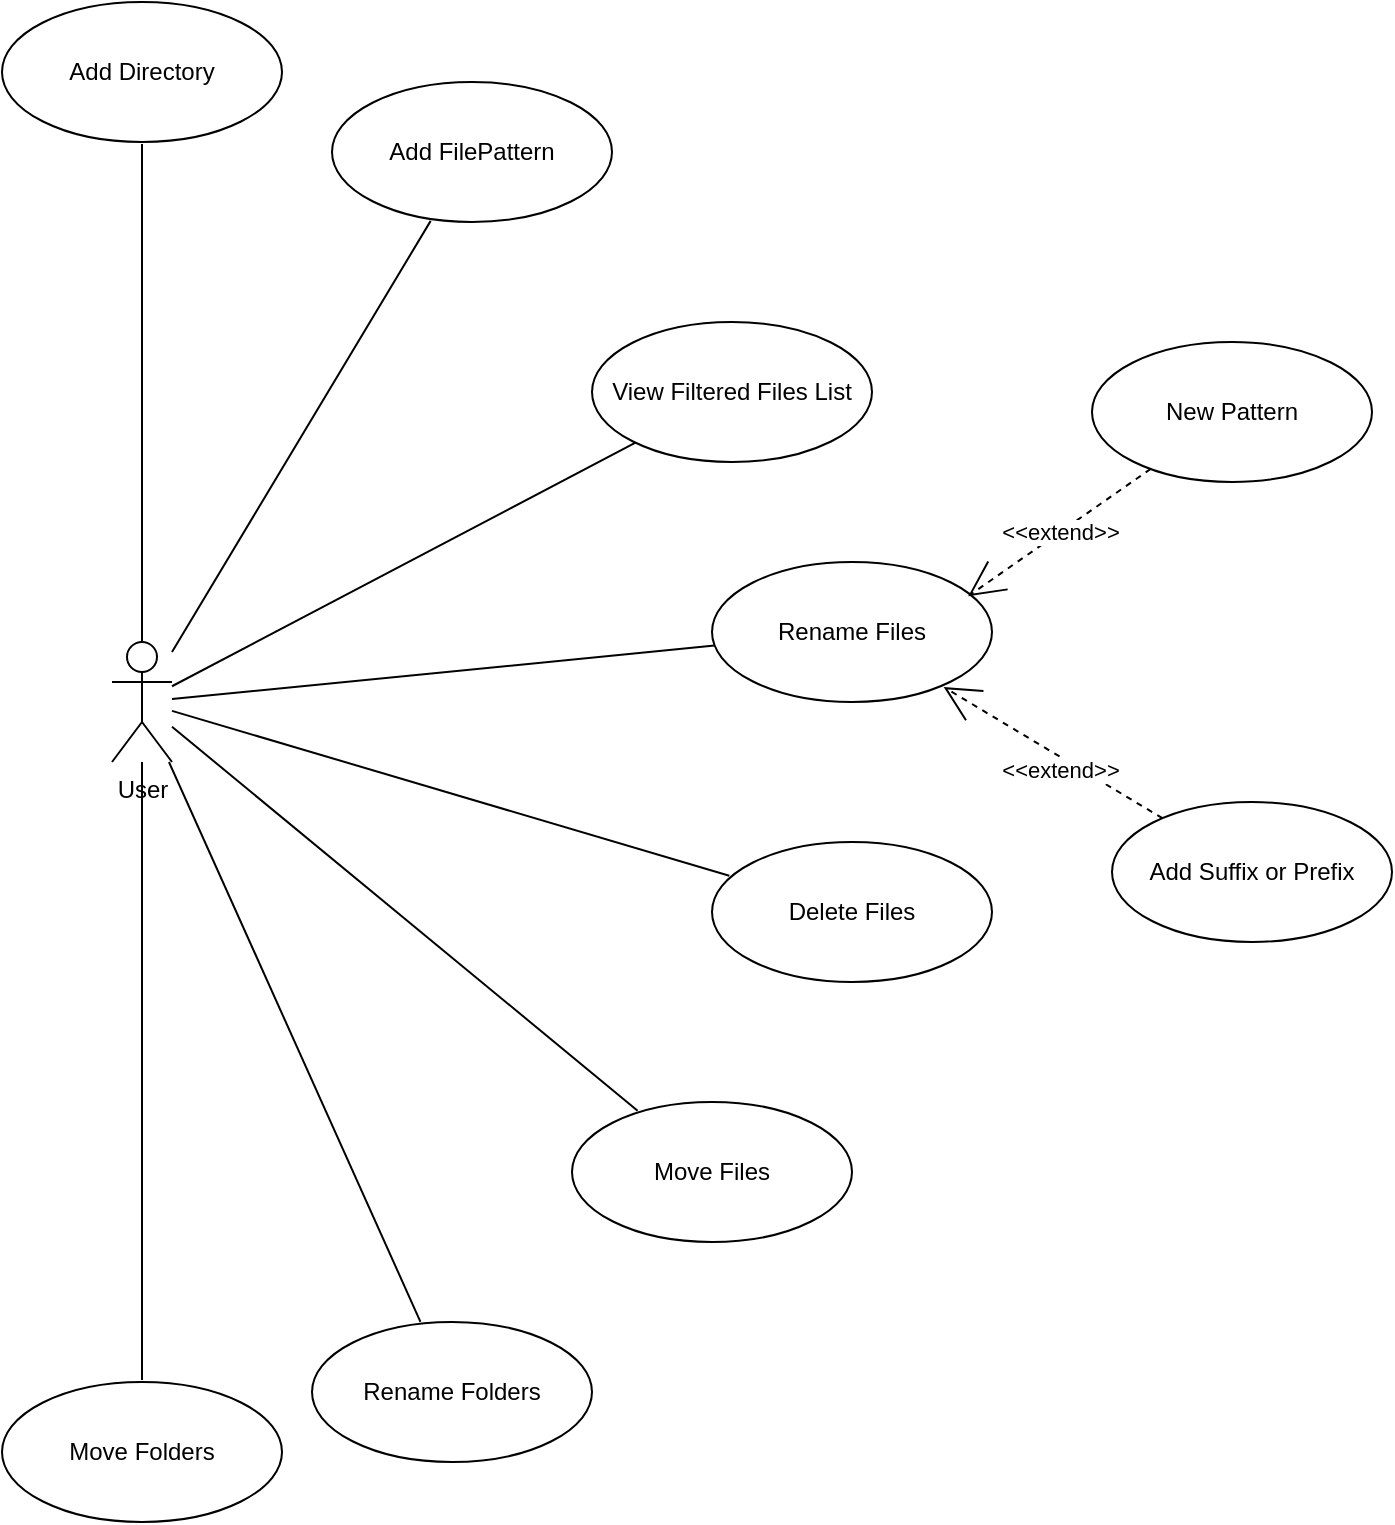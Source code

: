 <mxfile version="21.6.8" type="device">
  <diagram id="-PsGgc9VmzoPEk__EC2H" name="Page-1">
    <mxGraphModel dx="968" dy="596" grid="1" gridSize="10" guides="1" tooltips="1" connect="1" arrows="1" fold="1" page="1" pageScale="1" pageWidth="850" pageHeight="1100" math="0" shadow="0">
      <root>
        <mxCell id="0" />
        <mxCell id="1" parent="0" />
        <mxCell id="6" style="edgeStyle=none;html=1;endArrow=none;endFill=0;" parent="1" source="2" target="7" edge="1">
          <mxGeometry relative="1" as="geometry">
            <mxPoint x="240" y="305" as="targetPoint" />
          </mxGeometry>
        </mxCell>
        <mxCell id="13" style="edgeStyle=none;html=1;endArrow=none;endFill=0;endSize=16;targetPerimeterSpacing=1;" parent="1" source="2" target="12" edge="1">
          <mxGeometry relative="1" as="geometry" />
        </mxCell>
        <mxCell id="16" style="edgeStyle=none;html=1;endArrow=none;endFill=0;endSize=16;targetPerimeterSpacing=1;" parent="1" source="2" target="14" edge="1">
          <mxGeometry relative="1" as="geometry" />
        </mxCell>
        <mxCell id="17" style="edgeStyle=none;html=1;endArrow=none;endFill=0;endSize=16;targetPerimeterSpacing=1;" parent="1" source="2" target="15" edge="1">
          <mxGeometry relative="1" as="geometry" />
        </mxCell>
        <mxCell id="22" style="edgeStyle=none;html=1;endArrow=none;endFill=0;endSize=16;targetPerimeterSpacing=1;" parent="1" source="2" target="20" edge="1">
          <mxGeometry relative="1" as="geometry" />
        </mxCell>
        <mxCell id="23" style="edgeStyle=none;html=1;endArrow=none;endFill=0;endSize=16;targetPerimeterSpacing=1;" parent="1" source="2" target="19" edge="1">
          <mxGeometry relative="1" as="geometry" />
        </mxCell>
        <mxCell id="24" style="edgeStyle=none;html=1;endArrow=none;endFill=0;endSize=16;targetPerimeterSpacing=1;" parent="1" source="2" target="18" edge="1">
          <mxGeometry relative="1" as="geometry" />
        </mxCell>
        <mxCell id="cS2rrbCAkiv21liBk-sJ-31" style="edgeStyle=none;curved=1;rounded=0;orthogonalLoop=1;jettySize=auto;html=1;fontSize=12;startSize=8;endSize=8;endArrow=none;endFill=0;" edge="1" parent="1" source="2" target="cS2rrbCAkiv21liBk-sJ-29">
          <mxGeometry relative="1" as="geometry" />
        </mxCell>
        <mxCell id="2" value="User" style="shape=umlActor;verticalLabelPosition=bottom;verticalAlign=top;html=1;" parent="1" vertex="1">
          <mxGeometry x="70" y="410" width="30" height="60" as="geometry" />
        </mxCell>
        <mxCell id="7" value="Rename Files" style="ellipse;whiteSpace=wrap;html=1;" parent="1" vertex="1">
          <mxGeometry x="370" y="370" width="140" height="70" as="geometry" />
        </mxCell>
        <mxCell id="12" value="Move Files" style="ellipse;whiteSpace=wrap;html=1;" parent="1" vertex="1">
          <mxGeometry x="300" y="640" width="140" height="70" as="geometry" />
        </mxCell>
        <mxCell id="14" value="Rename Folders" style="ellipse;whiteSpace=wrap;html=1;" parent="1" vertex="1">
          <mxGeometry x="170" y="750" width="140" height="70" as="geometry" />
        </mxCell>
        <mxCell id="15" value="Move Folders" style="ellipse;whiteSpace=wrap;html=1;" parent="1" vertex="1">
          <mxGeometry x="15" y="780" width="140" height="70" as="geometry" />
        </mxCell>
        <mxCell id="18" value="Add Directory" style="ellipse;whiteSpace=wrap;html=1;" parent="1" vertex="1">
          <mxGeometry x="15" y="90" width="140" height="70" as="geometry" />
        </mxCell>
        <mxCell id="19" value="Add FilePattern" style="ellipse;whiteSpace=wrap;html=1;" parent="1" vertex="1">
          <mxGeometry x="180" y="130" width="140" height="70" as="geometry" />
        </mxCell>
        <mxCell id="20" value="Delete Files" style="ellipse;whiteSpace=wrap;html=1;" parent="1" vertex="1">
          <mxGeometry x="370" y="510" width="140" height="70" as="geometry" />
        </mxCell>
        <mxCell id="27" value="&amp;lt;&amp;lt;extend&amp;gt;&amp;gt;" style="edgeStyle=none;html=1;entryX=0.915;entryY=0.244;entryDx=0;entryDy=0;entryPerimeter=0;endArrow=open;endFill=0;endSize=16;targetPerimeterSpacing=1;dashed=1;" parent="1" source="25" target="7" edge="1">
          <mxGeometry relative="1" as="geometry" />
        </mxCell>
        <mxCell id="25" value="New Pattern" style="ellipse;whiteSpace=wrap;html=1;" parent="1" vertex="1">
          <mxGeometry x="560" y="260" width="140" height="70" as="geometry" />
        </mxCell>
        <mxCell id="28" style="edgeStyle=none;html=1;dashed=1;endArrow=open;endFill=0;endSize=16;targetPerimeterSpacing=1;" parent="1" source="26" target="7" edge="1">
          <mxGeometry relative="1" as="geometry" />
        </mxCell>
        <mxCell id="29" value="&amp;lt;&amp;lt;extend&amp;gt;&amp;gt;" style="edgeLabel;html=1;align=center;verticalAlign=middle;resizable=0;points=[];" parent="28" vertex="1" connectable="0">
          <mxGeometry x="-0.24" y="1" relative="1" as="geometry">
            <mxPoint x="-9" as="offset" />
          </mxGeometry>
        </mxCell>
        <mxCell id="26" value="Add Suffix or Prefix" style="ellipse;whiteSpace=wrap;html=1;" parent="1" vertex="1">
          <mxGeometry x="570" y="490" width="140" height="70" as="geometry" />
        </mxCell>
        <mxCell id="cS2rrbCAkiv21liBk-sJ-29" value="View Filtered Files List" style="ellipse;whiteSpace=wrap;html=1;" vertex="1" parent="1">
          <mxGeometry x="310" y="250" width="140" height="70" as="geometry" />
        </mxCell>
      </root>
    </mxGraphModel>
  </diagram>
</mxfile>
